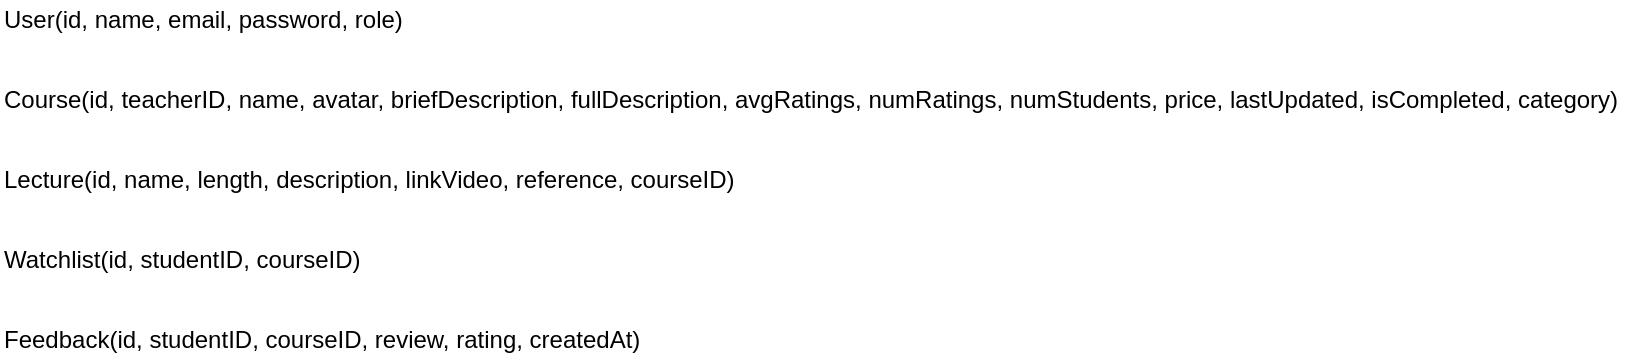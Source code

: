<mxfile version="13.7.3" type="device"><diagram id="HJYJF6-4TjpjY2fh9bPX" name="Page-1"><mxGraphModel dx="1326" dy="806" grid="1" gridSize="10" guides="1" tooltips="1" connect="1" arrows="1" fold="1" page="1" pageScale="1" pageWidth="850" pageHeight="1100" math="0" shadow="0"><root><mxCell id="0"/><mxCell id="1" parent="0"/><mxCell id="ZfPWkwFew9zrrA9Y0HTQ-1" value="User(id, name, email, password, role)" style="text;html=1;align=left;verticalAlign=middle;resizable=0;points=[];autosize=1;" parent="1" vertex="1"><mxGeometry x="80" y="140" width="210" height="20" as="geometry"/></mxCell><mxCell id="ZfPWkwFew9zrrA9Y0HTQ-2" value="Course(id, teacherID, name, avatar, briefDescription, fullDescription, avgRatings, numRatings, numStudents, price, lastUpdated, isCompleted, category)" style="text;html=1;align=left;verticalAlign=middle;resizable=0;points=[];autosize=1;" parent="1" vertex="1"><mxGeometry x="80" y="180" width="820" height="20" as="geometry"/></mxCell><mxCell id="ZfPWkwFew9zrrA9Y0HTQ-4" value="Lecture(id, name, length, description, linkVideo, reference, courseID)" style="text;html=1;align=left;verticalAlign=middle;resizable=0;points=[];autosize=1;" parent="1" vertex="1"><mxGeometry x="80" y="220" width="380" height="20" as="geometry"/></mxCell><mxCell id="ZfPWkwFew9zrrA9Y0HTQ-5" value="Watchlist(id, studentID, courseID)" style="text;html=1;align=left;verticalAlign=middle;resizable=0;points=[];autosize=1;" parent="1" vertex="1"><mxGeometry x="80" y="260" width="190" height="20" as="geometry"/></mxCell><mxCell id="ZfPWkwFew9zrrA9Y0HTQ-6" value="Feedback(id, studentID, courseID, review, rating, createdAt)" style="text;html=1;align=left;verticalAlign=middle;resizable=0;points=[];autosize=1;" parent="1" vertex="1"><mxGeometry x="80" y="300" width="330" height="20" as="geometry"/></mxCell></root></mxGraphModel></diagram></mxfile>